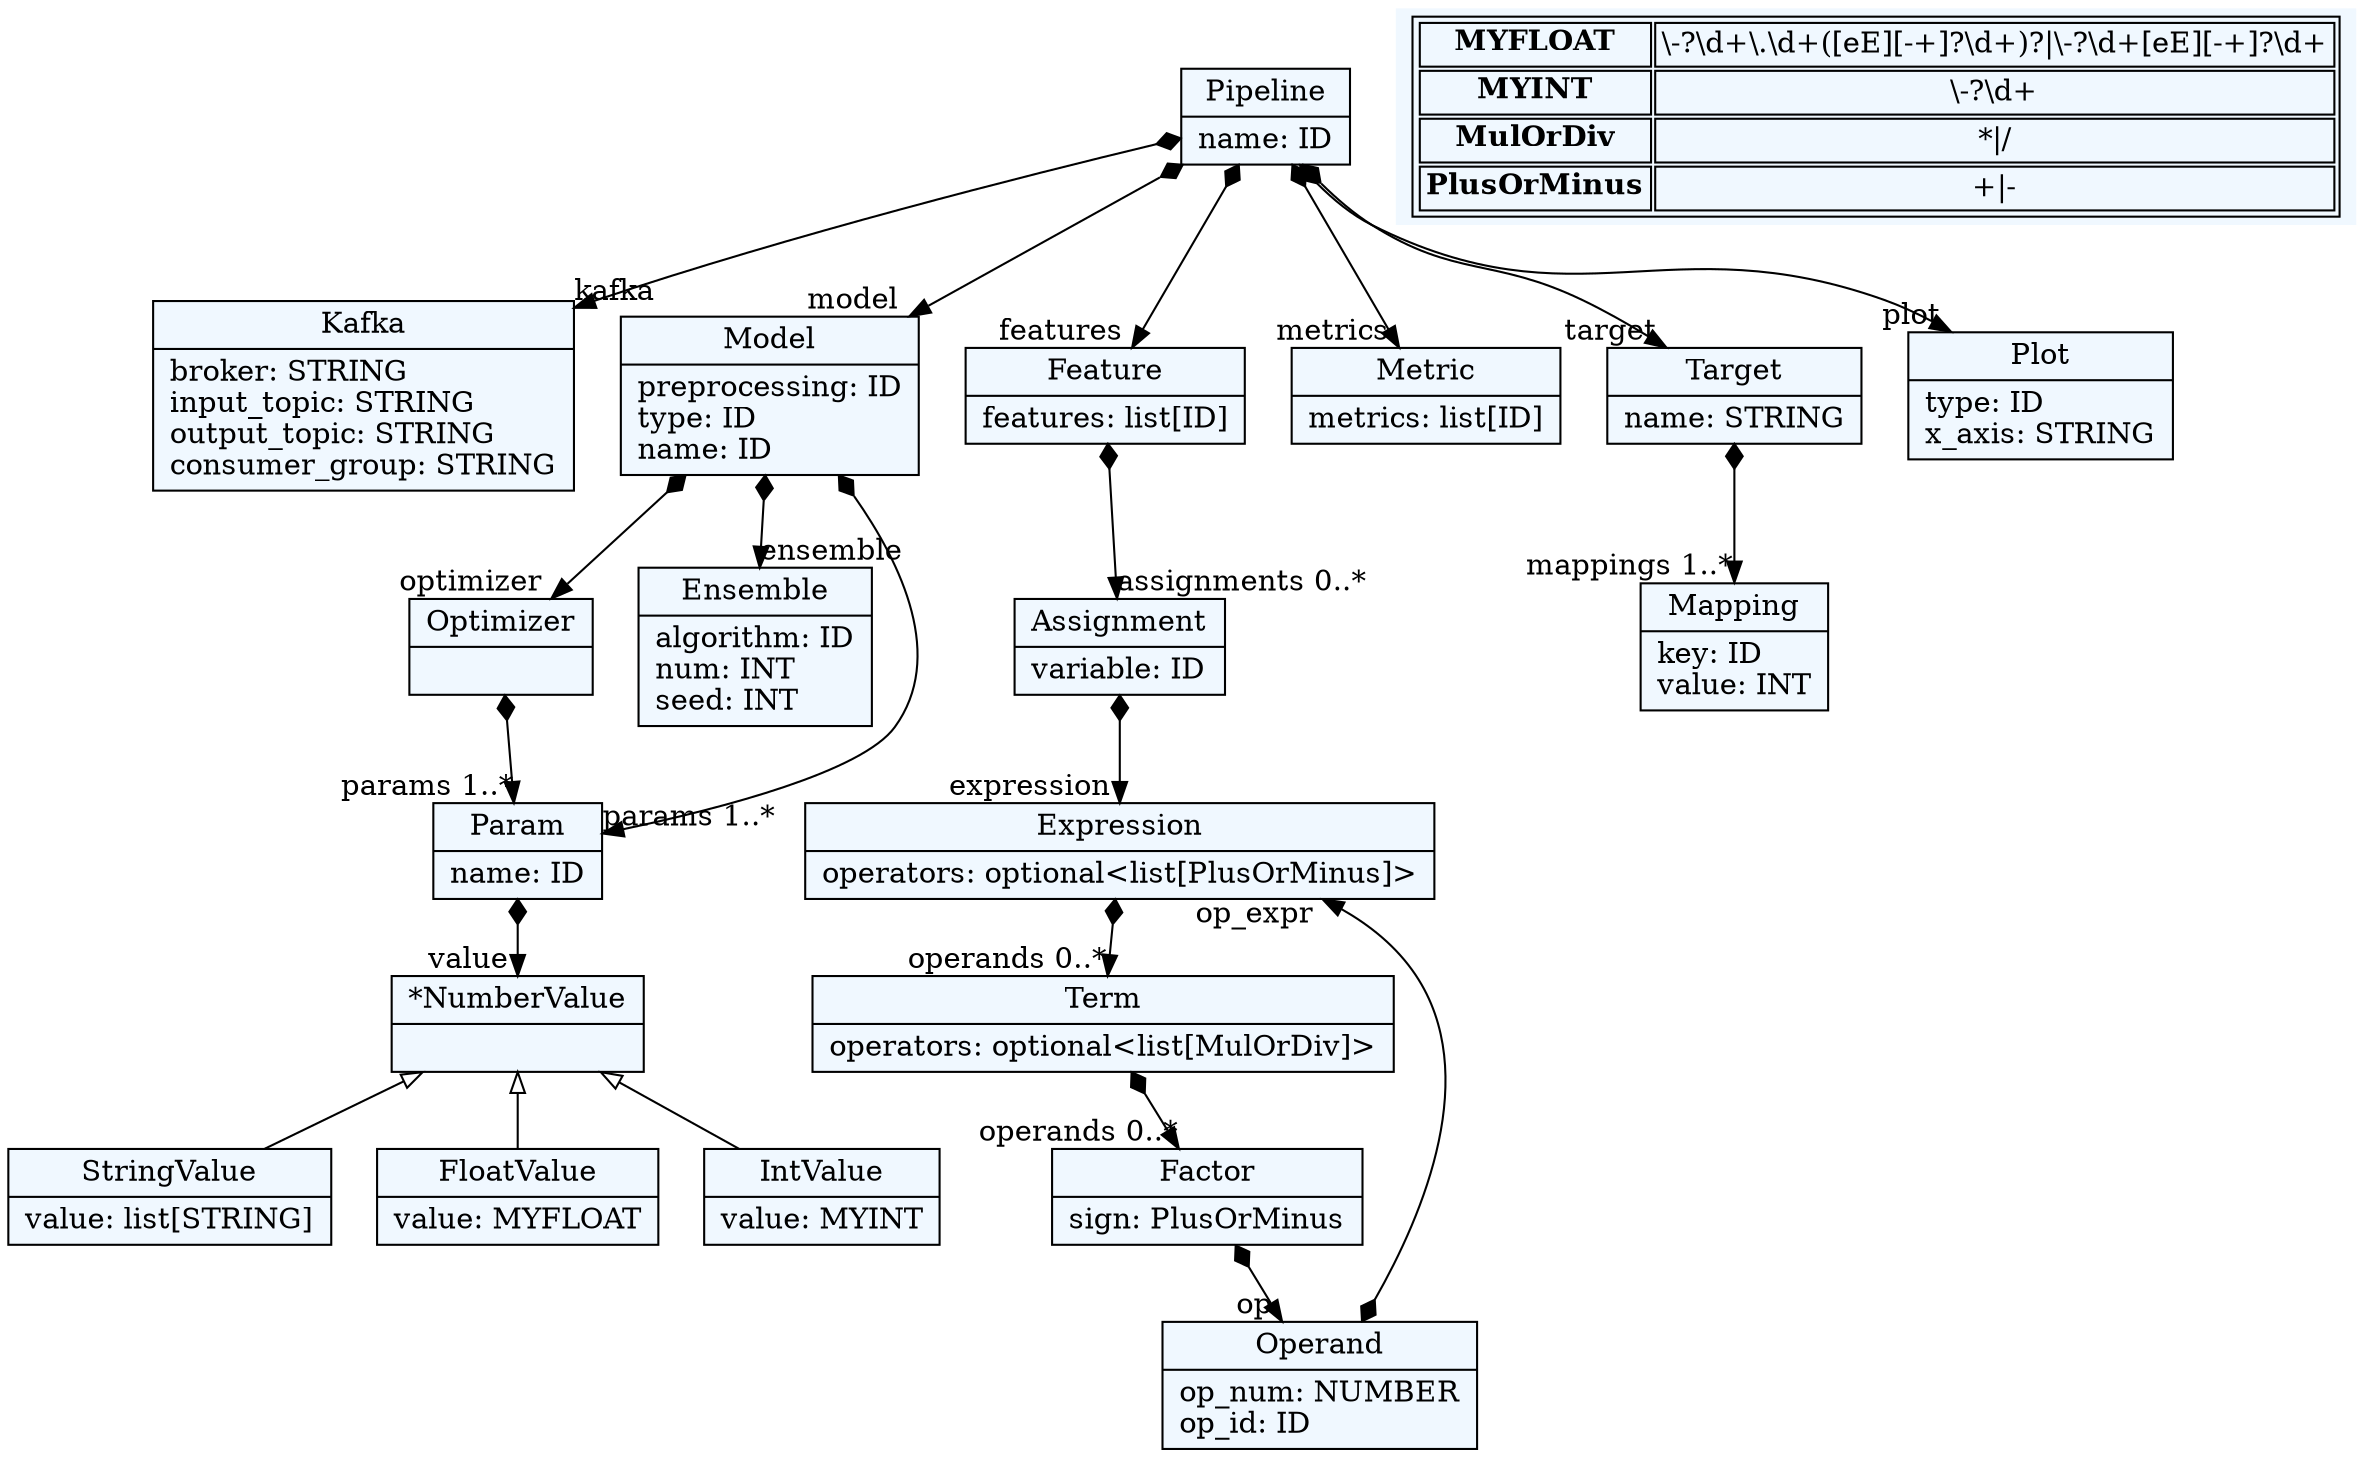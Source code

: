 
    digraph textX {
    fontname = "Bitstream Vera Sans"
    fontsize = 8
    node[
        shape=record,
        style=filled,
        fillcolor=aliceblue
    ]
    nodesep = 0.3
    edge[dir=black,arrowtail=empty]


2185979730576[ label="{Pipeline|name: ID\l}"]

2185946901936[ label="{Kafka|broker: STRING\linput_topic: STRING\loutput_topic: STRING\lconsumer_group: STRING\l}"]

2185979730624[ label="{Model|preprocessing: ID\ltype: ID\lname: ID\l}"]

2185979731776[ label="{Optimizer|}"]

2185979731344[ label="{Ensemble|algorithm: ID\lnum: INT\lseed: INT\l}"]

2185979731056[ label="{Param|name: ID\l}"]

2185979732112[ label="{*NumberValue|}"]

2185979731632[ label="{StringValue|value: list[STRING]\l}"]

2185979732016[ label="{FloatValue|value: MYFLOAT\l}"]

2185979731584[ label="{IntValue|value: MYINT\l}"]

2185979732352[ label="{Feature|features: list[ID]\l}"]

2185979732448[ label="{Assignment|variable: ID\l}"]

2185979732544[ label="{Expression|operators: optional\<list[PlusOrMinus]\>\l}"]

2185979732784[ label="{Term|operators: optional\<list[MulOrDiv]\>\l}"]

2185979733936[ label="{Factor|sign: PlusOrMinus\l}"]

2185979734464[ label="{Operand|op_num: NUMBER\lop_id: ID\l}"]

2185979733552[ label="{Metric|metrics: list[ID]\l}"]

2185979734656[ label="{Target|name: STRING\l}"]

2185979734752[ label="{Mapping|key: ID\lvalue: INT\l}"]

2185979734848[ label="{Plot|type: ID\lx_axis: STRING\l}"]



2185979730576 -> 2185946901936[arrowtail=diamond, dir=both, headlabel="kafka "]
2185979730576 -> 2185979730624[arrowtail=diamond, dir=both, headlabel="model "]
2185979730576 -> 2185979732352[arrowtail=diamond, dir=both, headlabel="features "]
2185979730576 -> 2185979733552[arrowtail=diamond, dir=both, headlabel="metrics "]
2185979730576 -> 2185979734656[arrowtail=diamond, dir=both, headlabel="target "]
2185979730576 -> 2185979734848[arrowtail=diamond, dir=both, headlabel="plot "]
2185979730624 -> 2185979731344[arrowtail=diamond, dir=both, headlabel="ensemble "]
2185979730624 -> 2185979731056[arrowtail=diamond, dir=both, headlabel="params 1..*"]
2185979730624 -> 2185979731776[arrowtail=diamond, dir=both, headlabel="optimizer "]
2185979731776 -> 2185979731056[arrowtail=diamond, dir=both, headlabel="params 1..*"]
2185979731056 -> 2185979732112[arrowtail=diamond, dir=both, headlabel="value "]
2185979732112 -> 2185979732016 [dir=back]
2185979732112 -> 2185979731584 [dir=back]
2185979732112 -> 2185979731632 [dir=back]
2185979732352 -> 2185979732448[arrowtail=diamond, dir=both, headlabel="assignments 0..*"]
2185979732448 -> 2185979732544[arrowtail=diamond, dir=both, headlabel="expression "]
2185979732544 -> 2185979732784[arrowtail=diamond, dir=both, headlabel="operands 0..*"]
2185979732784 -> 2185979733936[arrowtail=diamond, dir=both, headlabel="operands 0..*"]
2185979733936 -> 2185979734464[arrowtail=diamond, dir=both, headlabel="op "]
2185979734464 -> 2185979732544[arrowtail=diamond, dir=both, headlabel="op_expr "]
2185979734656 -> 2185979734752[arrowtail=diamond, dir=both, headlabel="mappings 1..*"]
match_rules [ shape=plaintext, label=< <table>
	<tr>
		<td><b>MYFLOAT</b></td><td>\-?\d+\.\d+([eE][-+]?\d+)?|\-?\d+[eE][-+]?\d+</td>
	</tr>
	<tr>
		<td><b>MYINT</b></td><td>\-?\d+</td>
	</tr>
	<tr>
		<td><b>MulOrDiv</b></td><td>*|/</td>
	</tr>
	<tr>
		<td><b>PlusOrMinus</b></td><td>+|-</td>
	</tr>
</table> >]


}
